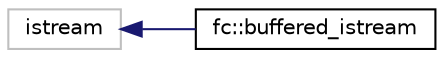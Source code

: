 digraph "Graphical Class Hierarchy"
{
  edge [fontname="Helvetica",fontsize="10",labelfontname="Helvetica",labelfontsize="10"];
  node [fontname="Helvetica",fontsize="10",shape=record];
  rankdir="LR";
  Node2159 [label="istream",height=0.2,width=0.4,color="grey75", fillcolor="white", style="filled"];
  Node2159 -> Node0 [dir="back",color="midnightblue",fontsize="10",style="solid",fontname="Helvetica"];
  Node0 [label="fc::buffered_istream",height=0.2,width=0.4,color="black", fillcolor="white", style="filled",URL="$classfc_1_1buffered__istream.html",tooltip="Reads data from an unbuffered stream and enables peek functionality. "];
}
